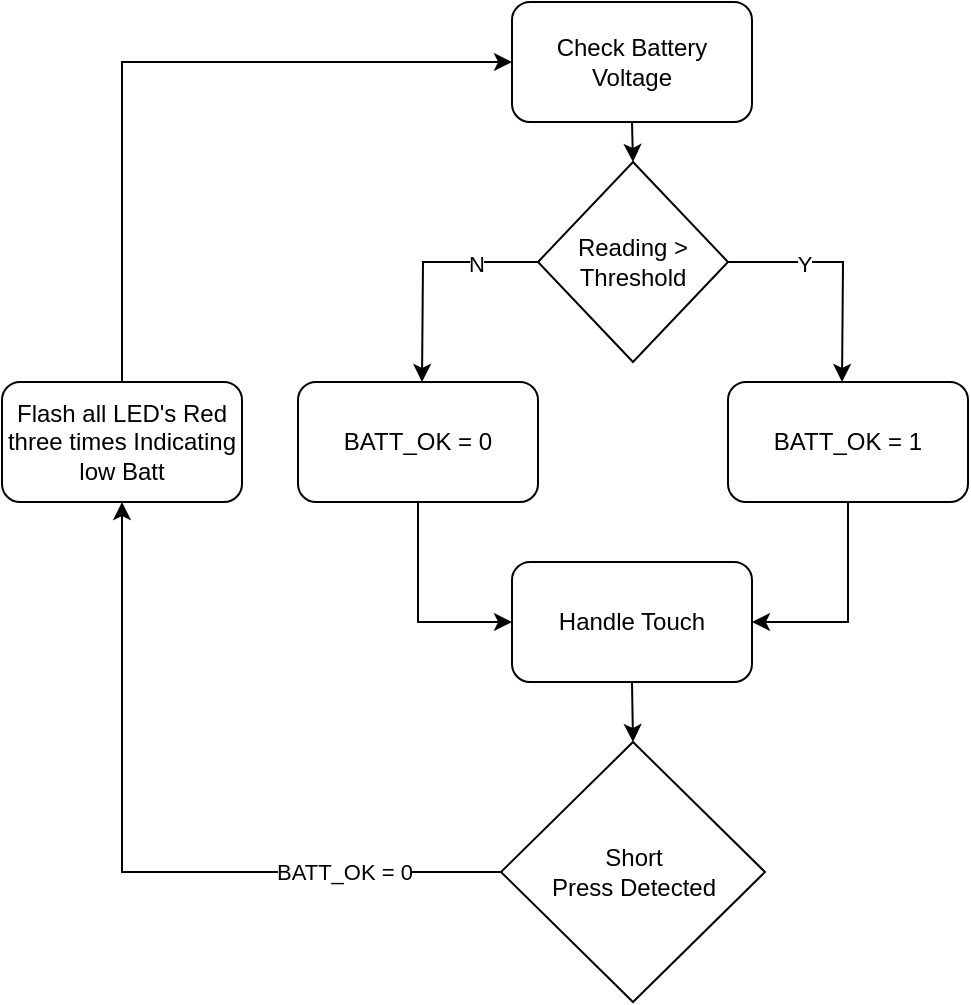 <mxfile version="26.0.16">
  <diagram name="Page-1" id="p_LXENJdEipR8ugWmYwe">
    <mxGraphModel dx="954" dy="581" grid="1" gridSize="10" guides="1" tooltips="1" connect="1" arrows="1" fold="1" page="1" pageScale="1" pageWidth="850" pageHeight="1100" math="0" shadow="0">
      <root>
        <mxCell id="0" />
        <mxCell id="1" parent="0" />
        <mxCell id="7QtTAX1p7q5UKPJ0ZsI_-3" style="edgeStyle=orthogonalEdgeStyle;rounded=0;orthogonalLoop=1;jettySize=auto;html=1;exitX=0.5;exitY=1;exitDx=0;exitDy=0;entryX=0.5;entryY=0;entryDx=0;entryDy=0;" edge="1" parent="1" source="pG490l3gxOG6qE0hxIK--1" target="7QtTAX1p7q5UKPJ0ZsI_-2">
          <mxGeometry relative="1" as="geometry" />
        </mxCell>
        <mxCell id="pG490l3gxOG6qE0hxIK--1" value="Check Battery Voltage" style="rounded=1;whiteSpace=wrap;html=1;" parent="1" vertex="1">
          <mxGeometry x="365" y="10" width="120" height="60" as="geometry" />
        </mxCell>
        <mxCell id="7QtTAX1p7q5UKPJ0ZsI_-4" style="edgeStyle=orthogonalEdgeStyle;rounded=0;orthogonalLoop=1;jettySize=auto;html=1;exitX=1;exitY=0.5;exitDx=0;exitDy=0;" edge="1" parent="1" source="7QtTAX1p7q5UKPJ0ZsI_-2">
          <mxGeometry relative="1" as="geometry">
            <mxPoint x="530" y="200" as="targetPoint" />
          </mxGeometry>
        </mxCell>
        <mxCell id="7QtTAX1p7q5UKPJ0ZsI_-6" value="Y" style="edgeLabel;html=1;align=center;verticalAlign=middle;resizable=0;points=[];" vertex="1" connectable="0" parent="7QtTAX1p7q5UKPJ0ZsI_-4">
          <mxGeometry x="-0.353" y="-1" relative="1" as="geometry">
            <mxPoint as="offset" />
          </mxGeometry>
        </mxCell>
        <mxCell id="7QtTAX1p7q5UKPJ0ZsI_-5" style="edgeStyle=orthogonalEdgeStyle;rounded=0;orthogonalLoop=1;jettySize=auto;html=1;exitX=0;exitY=0.5;exitDx=0;exitDy=0;" edge="1" parent="1" source="7QtTAX1p7q5UKPJ0ZsI_-2">
          <mxGeometry relative="1" as="geometry">
            <mxPoint x="320" y="200" as="targetPoint" />
          </mxGeometry>
        </mxCell>
        <mxCell id="7QtTAX1p7q5UKPJ0ZsI_-7" value="N" style="edgeLabel;html=1;align=center;verticalAlign=middle;resizable=0;points=[];" vertex="1" connectable="0" parent="7QtTAX1p7q5UKPJ0ZsI_-5">
          <mxGeometry x="-0.472" y="1" relative="1" as="geometry">
            <mxPoint as="offset" />
          </mxGeometry>
        </mxCell>
        <mxCell id="7QtTAX1p7q5UKPJ0ZsI_-2" value="Reading &amp;gt; Threshold" style="rhombus;whiteSpace=wrap;html=1;" vertex="1" parent="1">
          <mxGeometry x="378" y="90" width="95" height="100" as="geometry" />
        </mxCell>
        <mxCell id="7QtTAX1p7q5UKPJ0ZsI_-11" style="edgeStyle=orthogonalEdgeStyle;rounded=0;orthogonalLoop=1;jettySize=auto;html=1;exitX=0.5;exitY=1;exitDx=0;exitDy=0;entryX=1;entryY=0.5;entryDx=0;entryDy=0;" edge="1" parent="1" source="7QtTAX1p7q5UKPJ0ZsI_-8" target="7QtTAX1p7q5UKPJ0ZsI_-10">
          <mxGeometry relative="1" as="geometry" />
        </mxCell>
        <mxCell id="7QtTAX1p7q5UKPJ0ZsI_-8" value="BATT_OK = 1" style="rounded=1;whiteSpace=wrap;html=1;" vertex="1" parent="1">
          <mxGeometry x="473" y="200" width="120" height="60" as="geometry" />
        </mxCell>
        <mxCell id="7QtTAX1p7q5UKPJ0ZsI_-12" style="edgeStyle=orthogonalEdgeStyle;rounded=0;orthogonalLoop=1;jettySize=auto;html=1;exitX=0.5;exitY=1;exitDx=0;exitDy=0;entryX=0;entryY=0.5;entryDx=0;entryDy=0;" edge="1" parent="1" source="7QtTAX1p7q5UKPJ0ZsI_-9" target="7QtTAX1p7q5UKPJ0ZsI_-10">
          <mxGeometry relative="1" as="geometry" />
        </mxCell>
        <mxCell id="7QtTAX1p7q5UKPJ0ZsI_-9" value="BATT_OK = 0" style="rounded=1;whiteSpace=wrap;html=1;" vertex="1" parent="1">
          <mxGeometry x="258" y="200" width="120" height="60" as="geometry" />
        </mxCell>
        <mxCell id="7QtTAX1p7q5UKPJ0ZsI_-14" style="edgeStyle=orthogonalEdgeStyle;rounded=0;orthogonalLoop=1;jettySize=auto;html=1;exitX=0.5;exitY=1;exitDx=0;exitDy=0;entryX=0.5;entryY=0;entryDx=0;entryDy=0;" edge="1" parent="1" source="7QtTAX1p7q5UKPJ0ZsI_-10" target="7QtTAX1p7q5UKPJ0ZsI_-13">
          <mxGeometry relative="1" as="geometry" />
        </mxCell>
        <mxCell id="7QtTAX1p7q5UKPJ0ZsI_-10" value="Handle Touch" style="rounded=1;whiteSpace=wrap;html=1;" vertex="1" parent="1">
          <mxGeometry x="365" y="290" width="120" height="60" as="geometry" />
        </mxCell>
        <mxCell id="7QtTAX1p7q5UKPJ0ZsI_-22" style="edgeStyle=orthogonalEdgeStyle;rounded=0;orthogonalLoop=1;jettySize=auto;html=1;exitX=0;exitY=0.5;exitDx=0;exitDy=0;entryX=0.5;entryY=1;entryDx=0;entryDy=0;" edge="1" parent="1" source="7QtTAX1p7q5UKPJ0ZsI_-13" target="7QtTAX1p7q5UKPJ0ZsI_-21">
          <mxGeometry relative="1" as="geometry" />
        </mxCell>
        <mxCell id="7QtTAX1p7q5UKPJ0ZsI_-24" value="BATT_OK = 0" style="edgeLabel;html=1;align=center;verticalAlign=middle;resizable=0;points=[];" vertex="1" connectable="0" parent="7QtTAX1p7q5UKPJ0ZsI_-22">
          <mxGeometry x="-0.151" relative="1" as="geometry">
            <mxPoint x="80" as="offset" />
          </mxGeometry>
        </mxCell>
        <mxCell id="7QtTAX1p7q5UKPJ0ZsI_-13" value="&lt;div&gt;Short&lt;/div&gt;Press Detected" style="rhombus;whiteSpace=wrap;html=1;" vertex="1" parent="1">
          <mxGeometry x="359.5" y="380" width="132" height="130" as="geometry" />
        </mxCell>
        <mxCell id="7QtTAX1p7q5UKPJ0ZsI_-23" style="edgeStyle=orthogonalEdgeStyle;rounded=0;orthogonalLoop=1;jettySize=auto;html=1;exitX=0.5;exitY=0;exitDx=0;exitDy=0;entryX=0;entryY=0.5;entryDx=0;entryDy=0;" edge="1" parent="1" source="7QtTAX1p7q5UKPJ0ZsI_-21" target="pG490l3gxOG6qE0hxIK--1">
          <mxGeometry relative="1" as="geometry">
            <mxPoint x="310" y="50" as="targetPoint" />
          </mxGeometry>
        </mxCell>
        <mxCell id="7QtTAX1p7q5UKPJ0ZsI_-21" value="Flash all LED&#39;s Red three times Indicating low Batt" style="rounded=1;whiteSpace=wrap;html=1;" vertex="1" parent="1">
          <mxGeometry x="110" y="200" width="120" height="60" as="geometry" />
        </mxCell>
      </root>
    </mxGraphModel>
  </diagram>
</mxfile>
